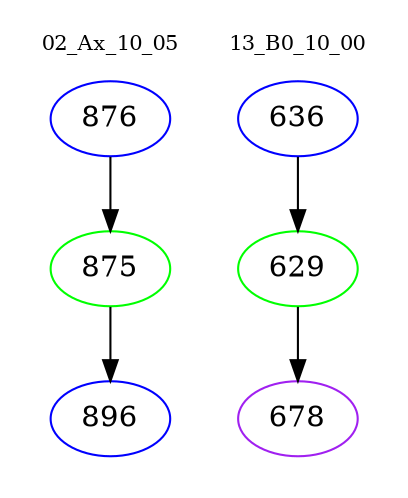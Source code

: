 digraph{
subgraph cluster_0 {
color = white
label = "02_Ax_10_05";
fontsize=10;
T0_876 [label="876", color="blue"]
T0_876 -> T0_875 [color="black"]
T0_875 [label="875", color="green"]
T0_875 -> T0_896 [color="black"]
T0_896 [label="896", color="blue"]
}
subgraph cluster_1 {
color = white
label = "13_B0_10_00";
fontsize=10;
T1_636 [label="636", color="blue"]
T1_636 -> T1_629 [color="black"]
T1_629 [label="629", color="green"]
T1_629 -> T1_678 [color="black"]
T1_678 [label="678", color="purple"]
}
}

